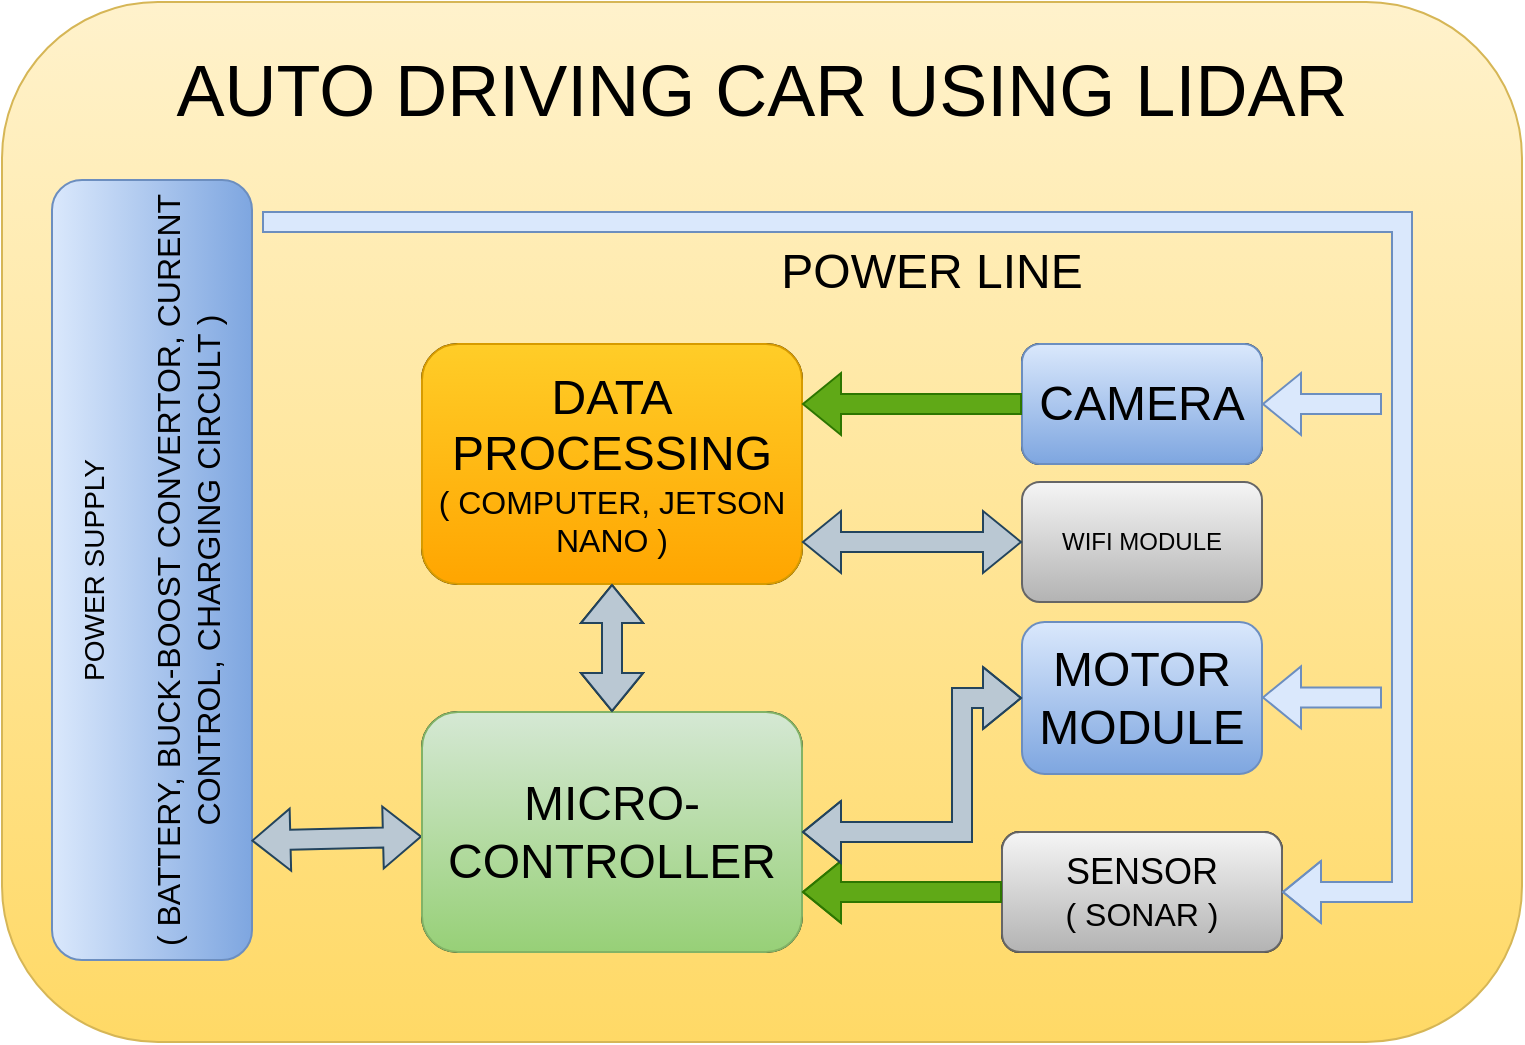 <mxfile version="25.0.3">
  <diagram name="Page-1" id="C9H7DjJ6RnpkqnqAJQBR">
    <mxGraphModel dx="1354" dy="668" grid="1" gridSize="10" guides="1" tooltips="1" connect="1" arrows="1" fold="1" page="1" pageScale="1" pageWidth="1169" pageHeight="827" math="0" shadow="0">
      <root>
        <mxCell id="0" />
        <mxCell id="1" parent="0" />
        <mxCell id="Mql6xBhfHuRBjlnz8FHj-1" value="&lt;font style=&quot;font-size: 36px;&quot;&gt;AUTO DRIVING CAR USING LIDAR&lt;/font&gt;&lt;div&gt;&lt;font style=&quot;font-size: 36px;&quot;&gt;&lt;br&gt;&lt;/font&gt;&lt;/div&gt;&lt;div&gt;&lt;font style=&quot;font-size: 36px;&quot;&gt;&lt;br&gt;&lt;/font&gt;&lt;/div&gt;&lt;div&gt;&lt;font style=&quot;font-size: 36px;&quot;&gt;&lt;br&gt;&lt;/font&gt;&lt;/div&gt;&lt;div&gt;&lt;font style=&quot;font-size: 36px;&quot;&gt;&lt;br&gt;&lt;/font&gt;&lt;/div&gt;&lt;div&gt;&lt;font style=&quot;font-size: 36px;&quot;&gt;&lt;br&gt;&lt;/font&gt;&lt;/div&gt;&lt;div&gt;&lt;font style=&quot;font-size: 36px;&quot;&gt;&lt;br&gt;&lt;/font&gt;&lt;/div&gt;&lt;div&gt;&lt;font style=&quot;font-size: 36px;&quot;&gt;&lt;br&gt;&lt;/font&gt;&lt;/div&gt;&lt;div&gt;&lt;font style=&quot;font-size: 36px;&quot;&gt;&lt;br&gt;&lt;/font&gt;&lt;/div&gt;&lt;div&gt;&lt;font style=&quot;font-size: 36px;&quot;&gt;&lt;br&gt;&lt;/font&gt;&lt;/div&gt;&lt;div&gt;&lt;font style=&quot;font-size: 36px;&quot;&gt;&lt;br&gt;&lt;/font&gt;&lt;/div&gt;" style="rounded=1;whiteSpace=wrap;html=1;fillColor=#fff2cc;strokeColor=#d6b656;gradientColor=#ffd966;" vertex="1" parent="1">
          <mxGeometry x="200" y="120" width="760" height="520" as="geometry" />
        </mxCell>
        <mxCell id="Mql6xBhfHuRBjlnz8FHj-2" value="&lt;font style=&quot;font-size: 24px;&quot;&gt;DATA PROCESSING&lt;/font&gt;&lt;div&gt;&lt;font size=&quot;3&quot;&gt;( COMPUTER, JETSON NANO )&lt;/font&gt;&lt;/div&gt;" style="rounded=1;whiteSpace=wrap;html=1;" vertex="1" parent="1">
          <mxGeometry x="410" y="291" width="190" height="120" as="geometry" />
        </mxCell>
        <mxCell id="Mql6xBhfHuRBjlnz8FHj-3" value="&lt;span style=&quot;font-size: 24px;&quot;&gt;MICRO-CONTROLLER&lt;/span&gt;" style="rounded=1;whiteSpace=wrap;html=1;" vertex="1" parent="1">
          <mxGeometry x="410" y="475" width="190" height="120" as="geometry" />
        </mxCell>
        <mxCell id="Mql6xBhfHuRBjlnz8FHj-4" value="&lt;font style=&quot;font-size: 14px;&quot;&gt;POWER SUPPLY&lt;/font&gt;&lt;div&gt;&lt;font size=&quot;3&quot;&gt;&lt;br&gt;&lt;/font&gt;&lt;div&gt;&lt;font style=&quot;&quot; size=&quot;3&quot;&gt;( BATTERY, BUCK-BOOST CONVERTOR, CURENT CONTROL, CHARGING CIRCULT )&lt;/font&gt;&lt;/div&gt;&lt;/div&gt;" style="rounded=1;whiteSpace=wrap;html=1;rotation=-90;fillColor=#dae8fc;strokeColor=#6c8ebf;gradientColor=#7ea6e0;" vertex="1" parent="1">
          <mxGeometry x="80" y="354" width="390" height="100" as="geometry" />
        </mxCell>
        <mxCell id="Mql6xBhfHuRBjlnz8FHj-5" value="&lt;font style=&quot;font-size: 24px;&quot;&gt;CAMERA&lt;/font&gt;" style="rounded=1;whiteSpace=wrap;html=1;" vertex="1" parent="1">
          <mxGeometry x="710" y="291" width="120" height="60" as="geometry" />
        </mxCell>
        <mxCell id="Mql6xBhfHuRBjlnz8FHj-6" value="&lt;font style=&quot;font-size: 18px;&quot;&gt;SENSOR&lt;/font&gt;&lt;div&gt;&lt;font size=&quot;3&quot;&gt;( SONAR )&lt;/font&gt;&lt;/div&gt;" style="rounded=1;whiteSpace=wrap;html=1;" vertex="1" parent="1">
          <mxGeometry x="700" y="535" width="140" height="60" as="geometry" />
        </mxCell>
        <mxCell id="Mql6xBhfHuRBjlnz8FHj-8" style="edgeStyle=orthogonalEdgeStyle;rounded=0;orthogonalLoop=1;jettySize=auto;html=1;exitX=0.5;exitY=1;exitDx=0;exitDy=0;" edge="1" parent="1" source="Mql6xBhfHuRBjlnz8FHj-6" target="Mql6xBhfHuRBjlnz8FHj-6">
          <mxGeometry relative="1" as="geometry" />
        </mxCell>
        <mxCell id="Mql6xBhfHuRBjlnz8FHj-9" value="" style="shape=flexArrow;endArrow=classic;startArrow=classic;html=1;rounded=0;entryX=0.5;entryY=1;entryDx=0;entryDy=0;exitX=0.5;exitY=0;exitDx=0;exitDy=0;" edge="1" parent="1" source="Mql6xBhfHuRBjlnz8FHj-3" target="Mql6xBhfHuRBjlnz8FHj-2">
          <mxGeometry width="100" height="100" relative="1" as="geometry">
            <mxPoint x="430" y="535" as="sourcePoint" />
            <mxPoint x="530" y="435" as="targetPoint" />
          </mxGeometry>
        </mxCell>
        <mxCell id="Mql6xBhfHuRBjlnz8FHj-16" value="" style="shape=flexArrow;endArrow=classic;startArrow=classic;html=1;rounded=0;exitX=0.153;exitY=0.997;exitDx=0;exitDy=0;exitPerimeter=0;fillColor=#bac8d3;strokeColor=#23445d;" edge="1" parent="1" source="Mql6xBhfHuRBjlnz8FHj-4" target="Mql6xBhfHuRBjlnz8FHj-3">
          <mxGeometry width="100" height="100" relative="1" as="geometry">
            <mxPoint x="480" y="560" as="sourcePoint" />
            <mxPoint x="580" y="460" as="targetPoint" />
          </mxGeometry>
        </mxCell>
        <mxCell id="Mql6xBhfHuRBjlnz8FHj-17" value="&lt;font style=&quot;font-size: 24px;&quot;&gt;DATA PROCESSING&lt;/font&gt;&lt;div&gt;&lt;font size=&quot;3&quot;&gt;( COMPUTER, JETSON NANO )&lt;/font&gt;&lt;/div&gt;" style="rounded=1;whiteSpace=wrap;html=1;fillColor=#ffcd28;strokeColor=#d79b00;gradientColor=#ffa500;" vertex="1" parent="1">
          <mxGeometry x="410" y="291" width="190" height="120" as="geometry" />
        </mxCell>
        <mxCell id="Mql6xBhfHuRBjlnz8FHj-18" value="&lt;span style=&quot;font-size: 24px;&quot;&gt;MICRO-CONTROLLER&lt;/span&gt;" style="rounded=1;whiteSpace=wrap;html=1;fillColor=#d5e8d4;gradientColor=#97d077;strokeColor=#82b366;" vertex="1" parent="1">
          <mxGeometry x="410" y="475" width="190" height="120" as="geometry" />
        </mxCell>
        <mxCell id="Mql6xBhfHuRBjlnz8FHj-19" value="&lt;font style=&quot;font-size: 24px;&quot;&gt;CAMERA&lt;/font&gt;" style="rounded=1;whiteSpace=wrap;html=1;fillColor=#dae8fc;gradientColor=#7ea6e0;strokeColor=#6c8ebf;" vertex="1" parent="1">
          <mxGeometry x="710" y="291" width="120" height="60" as="geometry" />
        </mxCell>
        <mxCell id="Mql6xBhfHuRBjlnz8FHj-20" value="&lt;font style=&quot;font-size: 18px;&quot;&gt;SENSOR&lt;/font&gt;&lt;div&gt;&lt;font size=&quot;3&quot;&gt;( SONAR )&lt;/font&gt;&lt;/div&gt;" style="rounded=1;whiteSpace=wrap;html=1;fillColor=#f5f5f5;gradientColor=#b3b3b3;strokeColor=#666666;" vertex="1" parent="1">
          <mxGeometry x="700" y="535" width="140" height="60" as="geometry" />
        </mxCell>
        <mxCell id="Mql6xBhfHuRBjlnz8FHj-21" value="&lt;font style=&quot;font-size: 24px;&quot;&gt;MOTOR MODULE&lt;/font&gt;" style="rounded=1;whiteSpace=wrap;html=1;fillColor=#dae8fc;strokeColor=#6c8ebf;gradientColor=#7ea6e0;" vertex="1" parent="1">
          <mxGeometry x="710" y="430" width="120" height="76" as="geometry" />
        </mxCell>
        <mxCell id="Mql6xBhfHuRBjlnz8FHj-22" style="edgeStyle=orthogonalEdgeStyle;rounded=0;orthogonalLoop=1;jettySize=auto;html=1;exitX=0.5;exitY=1;exitDx=0;exitDy=0;" edge="1" source="Mql6xBhfHuRBjlnz8FHj-20" target="Mql6xBhfHuRBjlnz8FHj-20" parent="1">
          <mxGeometry relative="1" as="geometry" />
        </mxCell>
        <mxCell id="Mql6xBhfHuRBjlnz8FHj-23" value="" style="shape=flexArrow;endArrow=classic;startArrow=classic;html=1;rounded=0;entryX=0.5;entryY=1;entryDx=0;entryDy=0;exitX=0.5;exitY=0;exitDx=0;exitDy=0;fillColor=#bac8d3;strokeColor=#23445d;" edge="1" source="Mql6xBhfHuRBjlnz8FHj-18" target="Mql6xBhfHuRBjlnz8FHj-17" parent="1">
          <mxGeometry width="100" height="100" relative="1" as="geometry">
            <mxPoint x="430" y="535" as="sourcePoint" />
            <mxPoint x="530" y="435" as="targetPoint" />
          </mxGeometry>
        </mxCell>
        <mxCell id="Mql6xBhfHuRBjlnz8FHj-24" value="" style="shape=flexArrow;endArrow=classic;html=1;rounded=0;entryX=1;entryY=0.5;entryDx=0;entryDy=0;fillColor=#dae8fc;strokeColor=#6c8ebf;" edge="1" parent="1" target="Mql6xBhfHuRBjlnz8FHj-20">
          <mxGeometry width="50" height="50" relative="1" as="geometry">
            <mxPoint x="330" y="230" as="sourcePoint" />
            <mxPoint x="670" y="380" as="targetPoint" />
            <Array as="points">
              <mxPoint x="900" y="230" />
              <mxPoint x="900" y="565" />
            </Array>
          </mxGeometry>
        </mxCell>
        <mxCell id="Mql6xBhfHuRBjlnz8FHj-25" value="" style="shape=flexArrow;endArrow=classic;html=1;rounded=0;entryX=1;entryY=0.5;entryDx=0;entryDy=0;fillColor=#dae8fc;strokeColor=#6c8ebf;" edge="1" parent="1" target="Mql6xBhfHuRBjlnz8FHj-19">
          <mxGeometry width="50" height="50" relative="1" as="geometry">
            <mxPoint x="890" y="321" as="sourcePoint" />
            <mxPoint x="680" y="331" as="targetPoint" />
          </mxGeometry>
        </mxCell>
        <mxCell id="Mql6xBhfHuRBjlnz8FHj-26" value="" style="shape=flexArrow;endArrow=classic;html=1;rounded=0;entryX=1;entryY=0.5;entryDx=0;entryDy=0;fillColor=#dae8fc;strokeColor=#6c8ebf;" edge="1" parent="1">
          <mxGeometry width="50" height="50" relative="1" as="geometry">
            <mxPoint x="890" y="467.7" as="sourcePoint" />
            <mxPoint x="830" y="467.7" as="targetPoint" />
          </mxGeometry>
        </mxCell>
        <mxCell id="Mql6xBhfHuRBjlnz8FHj-28" value="&lt;font style=&quot;font-size: 24px;&quot;&gt;POWER LINE&lt;/font&gt;" style="text;html=1;align=center;verticalAlign=middle;whiteSpace=wrap;rounded=0;" vertex="1" parent="1">
          <mxGeometry x="580" y="240" width="170" height="30" as="geometry" />
        </mxCell>
        <mxCell id="Mql6xBhfHuRBjlnz8FHj-30" value="" style="shape=flexArrow;endArrow=classic;html=1;rounded=0;exitX=0;exitY=0.5;exitDx=0;exitDy=0;entryX=1;entryY=0.25;entryDx=0;entryDy=0;fillColor=#60a917;strokeColor=#2D7600;" edge="1" parent="1" source="Mql6xBhfHuRBjlnz8FHj-19" target="Mql6xBhfHuRBjlnz8FHj-17">
          <mxGeometry width="50" height="50" relative="1" as="geometry">
            <mxPoint x="550" y="461" as="sourcePoint" />
            <mxPoint x="610" y="321" as="targetPoint" />
          </mxGeometry>
        </mxCell>
        <mxCell id="Mql6xBhfHuRBjlnz8FHj-31" value="" style="shape=flexArrow;endArrow=classic;html=1;rounded=0;exitX=0;exitY=0.5;exitDx=0;exitDy=0;entryX=1;entryY=0.75;entryDx=0;entryDy=0;fillColor=#60a917;strokeColor=#2D7600;" edge="1" parent="1" source="Mql6xBhfHuRBjlnz8FHj-20" target="Mql6xBhfHuRBjlnz8FHj-18">
          <mxGeometry width="50" height="50" relative="1" as="geometry">
            <mxPoint x="695" y="564.63" as="sourcePoint" />
            <mxPoint x="610" y="560" as="targetPoint" />
            <Array as="points">
              <mxPoint x="650" y="565" />
            </Array>
          </mxGeometry>
        </mxCell>
        <mxCell id="Mql6xBhfHuRBjlnz8FHj-32" value="" style="shape=flexArrow;endArrow=classic;startArrow=classic;html=1;rounded=0;entryX=0;entryY=0.5;entryDx=0;entryDy=0;exitX=1;exitY=0.5;exitDx=0;exitDy=0;fillColor=#bac8d3;strokeColor=#23445d;" edge="1" parent="1" source="Mql6xBhfHuRBjlnz8FHj-18" target="Mql6xBhfHuRBjlnz8FHj-21">
          <mxGeometry width="100" height="100" relative="1" as="geometry">
            <mxPoint x="530" y="490" as="sourcePoint" />
            <mxPoint x="630" y="390" as="targetPoint" />
            <Array as="points">
              <mxPoint x="680" y="535" />
              <mxPoint x="680" y="468" />
            </Array>
          </mxGeometry>
        </mxCell>
        <mxCell id="Mql6xBhfHuRBjlnz8FHj-33" value="WIFI MODULE" style="rounded=1;whiteSpace=wrap;html=1;fillColor=#f5f5f5;gradientColor=#b3b3b3;strokeColor=#666666;" vertex="1" parent="1">
          <mxGeometry x="710" y="360" width="120" height="60" as="geometry" />
        </mxCell>
        <mxCell id="Mql6xBhfHuRBjlnz8FHj-35" value="" style="shape=flexArrow;endArrow=classic;startArrow=classic;html=1;rounded=0;entryX=0;entryY=0.5;entryDx=0;entryDy=0;exitX=1;exitY=0.825;exitDx=0;exitDy=0;exitPerimeter=0;fillColor=#bac8d3;strokeColor=#23445d;" edge="1" parent="1" source="Mql6xBhfHuRBjlnz8FHj-17" target="Mql6xBhfHuRBjlnz8FHj-33">
          <mxGeometry width="100" height="100" relative="1" as="geometry">
            <mxPoint x="570" y="510" as="sourcePoint" />
            <mxPoint x="670" y="410" as="targetPoint" />
          </mxGeometry>
        </mxCell>
      </root>
    </mxGraphModel>
  </diagram>
</mxfile>
